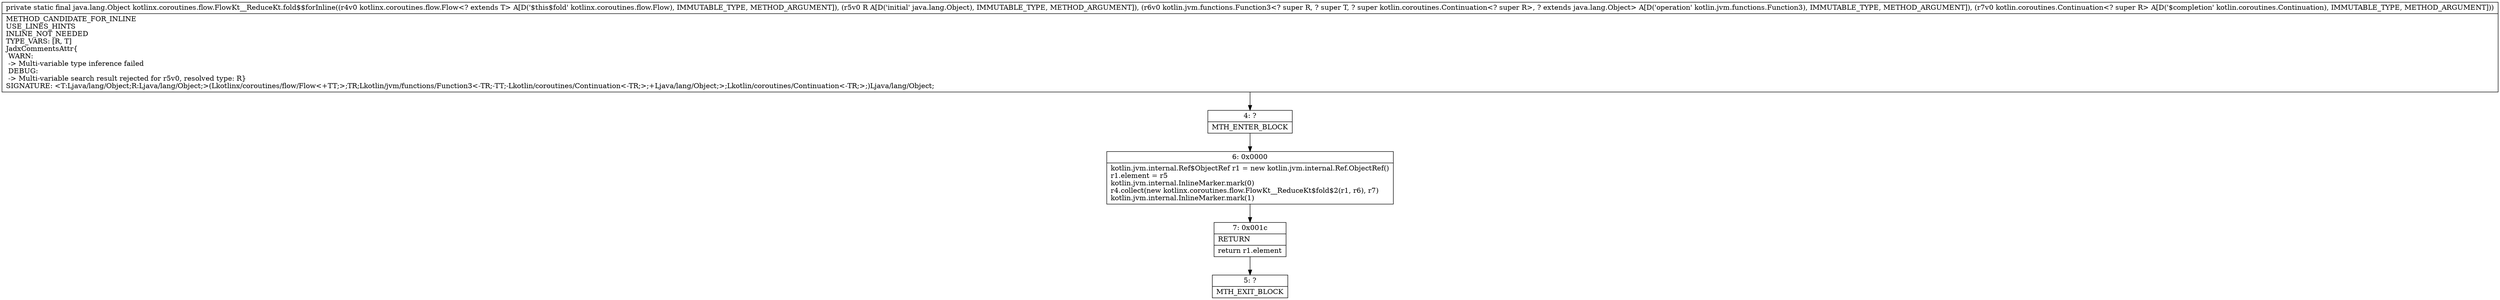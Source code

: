 digraph "CFG forkotlinx.coroutines.flow.FlowKt__ReduceKt.fold$$forInline(Lkotlinx\/coroutines\/flow\/Flow;Ljava\/lang\/Object;Lkotlin\/jvm\/functions\/Function3;Lkotlin\/coroutines\/Continuation;)Ljava\/lang\/Object;" {
Node_4 [shape=record,label="{4\:\ ?|MTH_ENTER_BLOCK\l}"];
Node_6 [shape=record,label="{6\:\ 0x0000|kotlin.jvm.internal.Ref$ObjectRef r1 = new kotlin.jvm.internal.Ref.ObjectRef()\lr1.element = r5\lkotlin.jvm.internal.InlineMarker.mark(0)\lr4.collect(new kotlinx.coroutines.flow.FlowKt__ReduceKt$fold$2(r1, r6), r7)\lkotlin.jvm.internal.InlineMarker.mark(1)\l}"];
Node_7 [shape=record,label="{7\:\ 0x001c|RETURN\l|return r1.element\l}"];
Node_5 [shape=record,label="{5\:\ ?|MTH_EXIT_BLOCK\l}"];
MethodNode[shape=record,label="{private static final java.lang.Object kotlinx.coroutines.flow.FlowKt__ReduceKt.fold$$forInline((r4v0 kotlinx.coroutines.flow.Flow\<? extends T\> A[D('$this$fold' kotlinx.coroutines.flow.Flow), IMMUTABLE_TYPE, METHOD_ARGUMENT]), (r5v0 R A[D('initial' java.lang.Object), IMMUTABLE_TYPE, METHOD_ARGUMENT]), (r6v0 kotlin.jvm.functions.Function3\<? super R, ? super T, ? super kotlin.coroutines.Continuation\<? super R\>, ? extends java.lang.Object\> A[D('operation' kotlin.jvm.functions.Function3), IMMUTABLE_TYPE, METHOD_ARGUMENT]), (r7v0 kotlin.coroutines.Continuation\<? super R\> A[D('$completion' kotlin.coroutines.Continuation), IMMUTABLE_TYPE, METHOD_ARGUMENT]))  | METHOD_CANDIDATE_FOR_INLINE\lUSE_LINES_HINTS\lINLINE_NOT_NEEDED\lTYPE_VARS: [R, T]\lJadxCommentsAttr\{\l WARN: \l \-\> Multi\-variable type inference failed\l DEBUG: \l \-\> Multi\-variable search result rejected for r5v0, resolved type: R\}\lSIGNATURE: \<T:Ljava\/lang\/Object;R:Ljava\/lang\/Object;\>(Lkotlinx\/coroutines\/flow\/Flow\<+TT;\>;TR;Lkotlin\/jvm\/functions\/Function3\<\-TR;\-TT;\-Lkotlin\/coroutines\/Continuation\<\-TR;\>;+Ljava\/lang\/Object;\>;Lkotlin\/coroutines\/Continuation\<\-TR;\>;)Ljava\/lang\/Object;\l}"];
MethodNode -> Node_4;Node_4 -> Node_6;
Node_6 -> Node_7;
Node_7 -> Node_5;
}

